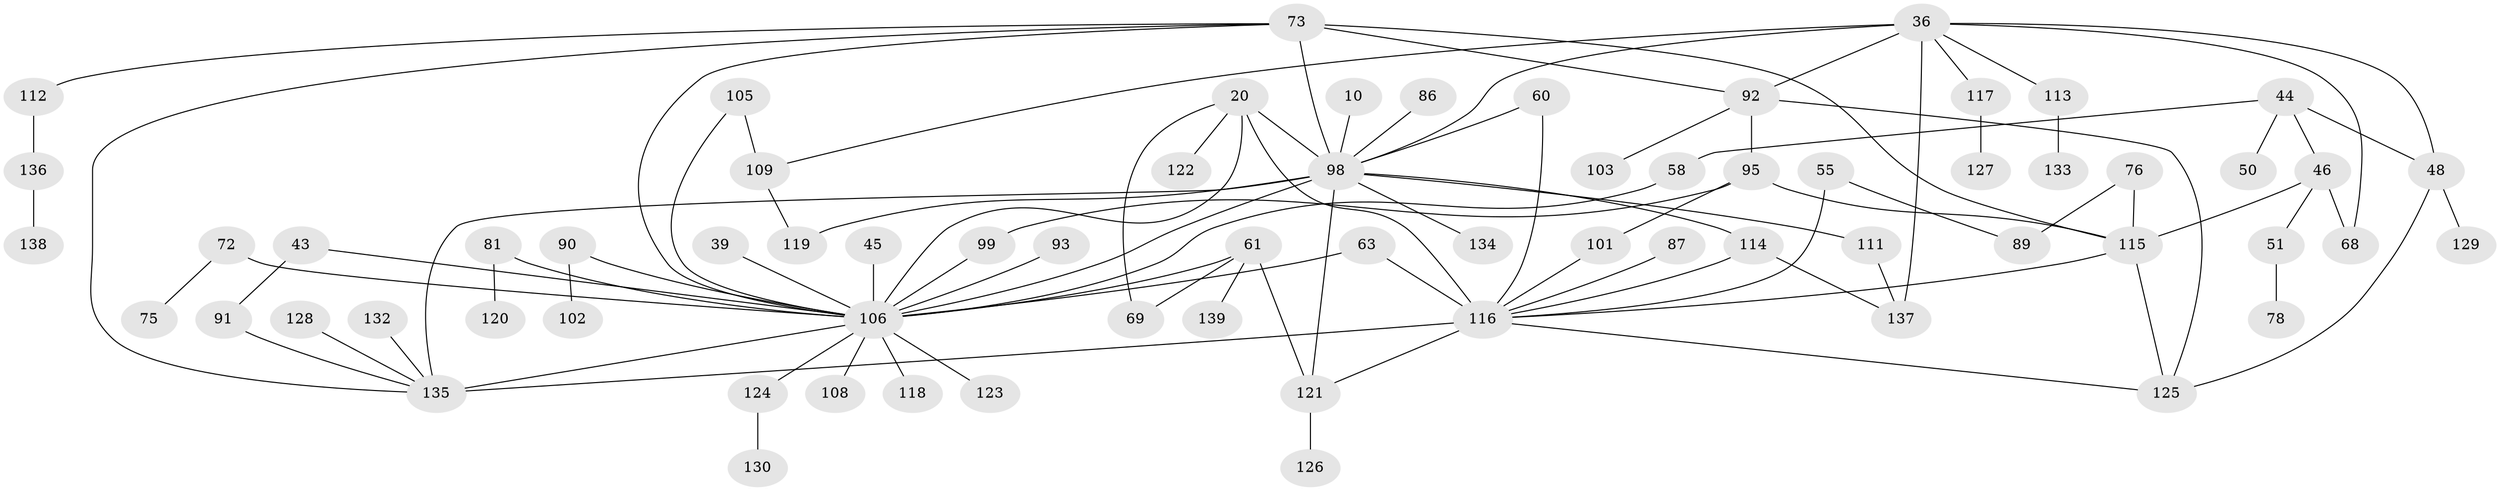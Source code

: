 // original degree distribution, {5: 0.07194244604316546, 10: 0.007194244604316547, 4: 0.1366906474820144, 6: 0.04316546762589928, 3: 0.17266187050359713, 7: 0.007194244604316547, 1: 0.2949640287769784, 2: 0.26618705035971224}
// Generated by graph-tools (version 1.1) at 2025/43/03/09/25 04:43:01]
// undirected, 69 vertices, 96 edges
graph export_dot {
graph [start="1"]
  node [color=gray90,style=filled];
  10;
  20 [super="+16"];
  36 [super="+7"];
  39;
  43;
  44;
  45;
  46;
  48 [super="+34"];
  50;
  51;
  55;
  58;
  60;
  61;
  63;
  68;
  69 [super="+19"];
  72 [super="+47"];
  73 [super="+13+37"];
  75;
  76;
  78;
  81;
  86;
  87;
  89;
  90;
  91;
  92 [super="+52+79+74"];
  93;
  95 [super="+80+77"];
  98 [super="+32+25+82+4"];
  99;
  101 [super="+66"];
  102;
  103;
  105 [super="+67+88"];
  106 [super="+59+71+28+85"];
  108;
  109;
  111;
  112;
  113 [super="+97"];
  114 [super="+94+83"];
  115 [super="+70"];
  116 [super="+21+42+49+22+56+84+41+53"];
  117 [super="+15"];
  118;
  119;
  120;
  121;
  122;
  123;
  124;
  125 [super="+100+62+107+24+104"];
  126;
  127;
  128;
  129;
  130;
  132;
  133;
  134;
  135 [super="+131+96"];
  136;
  137 [super="+110"];
  138;
  139;
  10 -- 98;
  20 -- 122;
  20 -- 116;
  20 -- 69;
  20 -- 98 [weight=3];
  20 -- 106;
  36 -- 137 [weight=2];
  36 -- 68;
  36 -- 109;
  36 -- 117;
  36 -- 98;
  36 -- 113;
  36 -- 92 [weight=2];
  36 -- 48;
  39 -- 106;
  43 -- 91;
  43 -- 106;
  44 -- 46;
  44 -- 50;
  44 -- 58;
  44 -- 48;
  45 -- 106;
  46 -- 51;
  46 -- 68;
  46 -- 115 [weight=2];
  48 -- 129;
  48 -- 125;
  51 -- 78;
  55 -- 89;
  55 -- 116;
  58 -- 106;
  60 -- 98;
  60 -- 116;
  61 -- 139;
  61 -- 121;
  61 -- 69;
  61 -- 106;
  63 -- 116;
  63 -- 106;
  72 -- 75;
  72 -- 106;
  73 -- 115 [weight=2];
  73 -- 98;
  73 -- 112;
  73 -- 135;
  73 -- 106;
  73 -- 92;
  76 -- 89;
  76 -- 115 [weight=2];
  81 -- 120;
  81 -- 106;
  86 -- 98;
  87 -- 116;
  90 -- 102;
  90 -- 106;
  91 -- 135;
  92 -- 125;
  92 -- 95 [weight=2];
  92 -- 103;
  93 -- 106;
  95 -- 101;
  95 -- 99;
  95 -- 115;
  98 -- 121 [weight=2];
  98 -- 134;
  98 -- 111;
  98 -- 119;
  98 -- 135 [weight=2];
  98 -- 114;
  98 -- 106 [weight=3];
  99 -- 106;
  101 -- 116;
  105 -- 106 [weight=2];
  105 -- 109 [weight=2];
  106 -- 123;
  106 -- 124;
  106 -- 108;
  106 -- 118;
  106 -- 135;
  109 -- 119;
  111 -- 137;
  112 -- 136;
  113 -- 133;
  114 -- 137;
  114 -- 116;
  115 -- 116;
  115 -- 125;
  116 -- 135 [weight=4];
  116 -- 121;
  116 -- 125;
  117 -- 127;
  121 -- 126;
  124 -- 130;
  128 -- 135;
  132 -- 135;
  136 -- 138;
}
